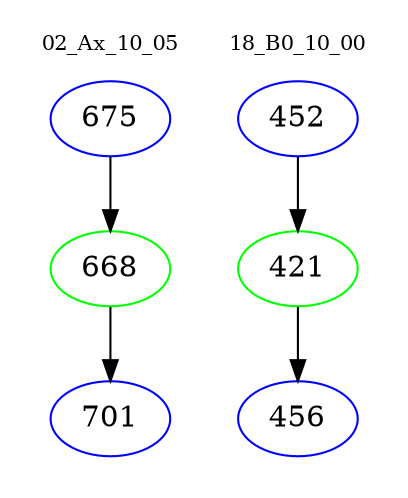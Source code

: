 digraph{
subgraph cluster_0 {
color = white
label = "02_Ax_10_05";
fontsize=10;
T0_675 [label="675", color="blue"]
T0_675 -> T0_668 [color="black"]
T0_668 [label="668", color="green"]
T0_668 -> T0_701 [color="black"]
T0_701 [label="701", color="blue"]
}
subgraph cluster_1 {
color = white
label = "18_B0_10_00";
fontsize=10;
T1_452 [label="452", color="blue"]
T1_452 -> T1_421 [color="black"]
T1_421 [label="421", color="green"]
T1_421 -> T1_456 [color="black"]
T1_456 [label="456", color="blue"]
}
}
